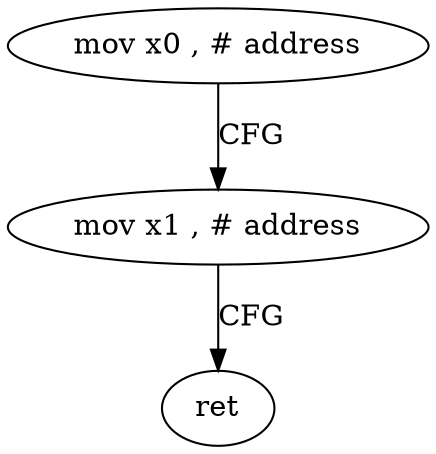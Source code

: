 digraph "func" {
"4213000" [label = "mov x0 , # address" ]
"4213004" [label = "mov x1 , # address" ]
"4213008" [label = "ret" ]
"4213000" -> "4213004" [ label = "CFG" ]
"4213004" -> "4213008" [ label = "CFG" ]
}
